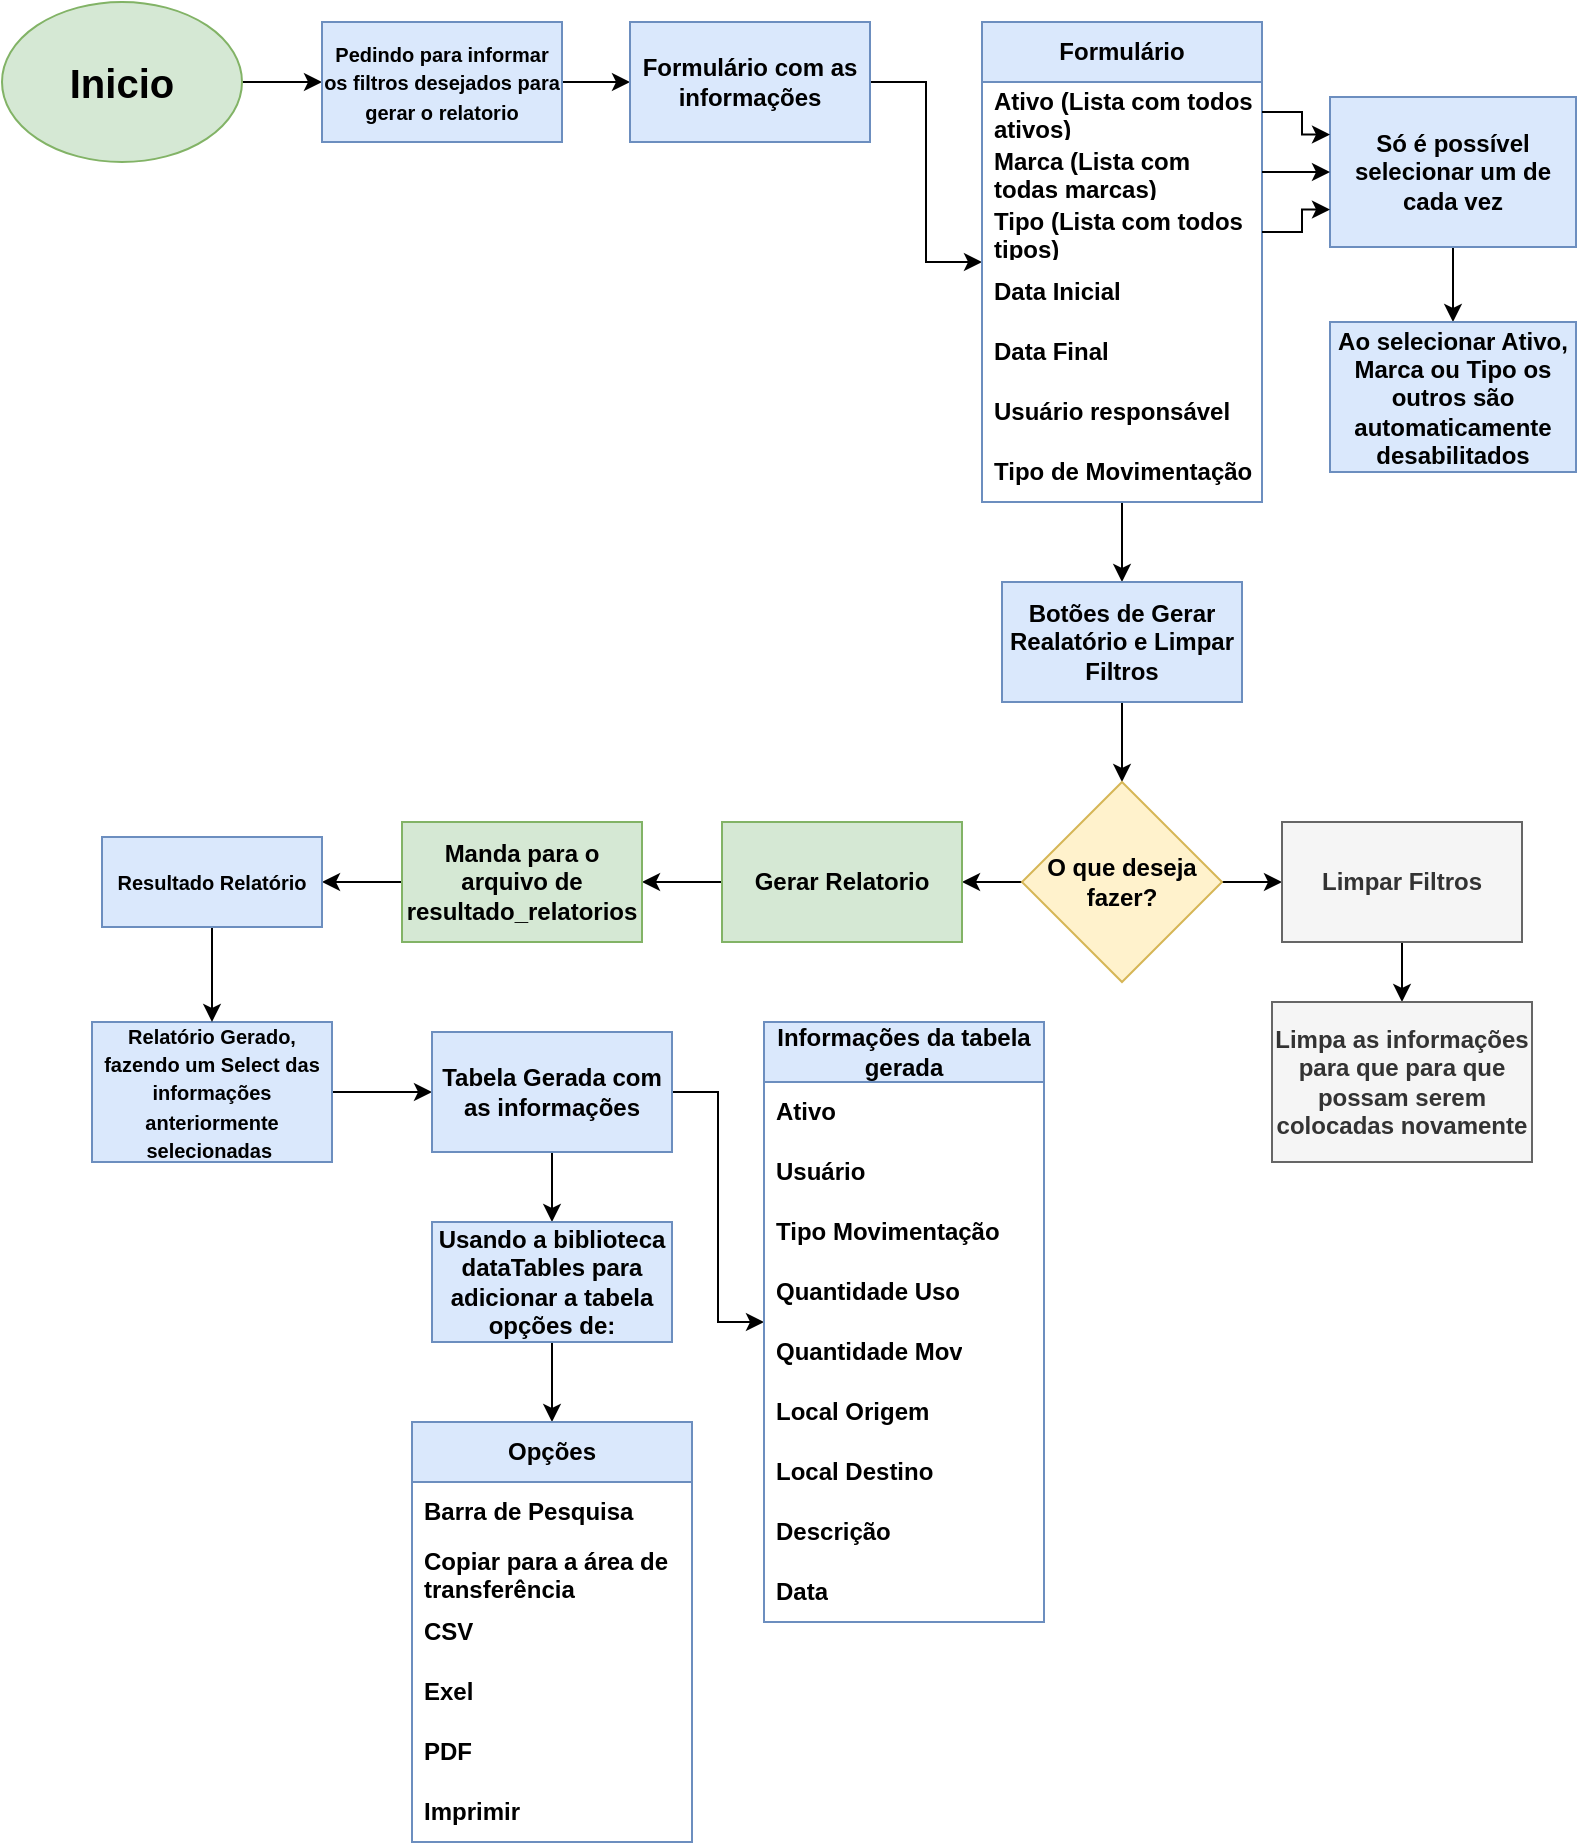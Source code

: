 <mxfile version="26.0.16">
  <diagram name="Página-1" id="MiUuDI48baqAd7auRptR">
    <mxGraphModel dx="1373" dy="731" grid="1" gridSize="10" guides="1" tooltips="1" connect="1" arrows="1" fold="1" page="1" pageScale="1" pageWidth="827" pageHeight="1169" math="0" shadow="0">
      <root>
        <mxCell id="0" />
        <mxCell id="1" parent="0" />
        <mxCell id="c55as_jX0txQUxdSGGKw-2" value="" style="edgeStyle=orthogonalEdgeStyle;rounded=0;orthogonalLoop=1;jettySize=auto;html=1;" parent="1" source="kPDMbugqhRcBGb7uQuBl-1" edge="1">
          <mxGeometry relative="1" as="geometry">
            <mxPoint x="180" y="80" as="targetPoint" />
          </mxGeometry>
        </mxCell>
        <mxCell id="kPDMbugqhRcBGb7uQuBl-1" value="&lt;h1 style=&quot;font-size: 20px;&quot;&gt;Inicio&lt;/h1&gt;" style="ellipse;whiteSpace=wrap;html=1;fontSize=20;fontStyle=1;fillColor=#d5e8d4;strokeColor=#82b366;" parent="1" vertex="1">
          <mxGeometry x="20" y="40" width="120" height="80" as="geometry" />
        </mxCell>
        <mxCell id="c55as_jX0txQUxdSGGKw-6" value="" style="edgeStyle=orthogonalEdgeStyle;rounded=0;orthogonalLoop=1;jettySize=auto;html=1;" parent="1" source="c55as_jX0txQUxdSGGKw-3" target="c55as_jX0txQUxdSGGKw-5" edge="1">
          <mxGeometry relative="1" as="geometry" />
        </mxCell>
        <mxCell id="c55as_jX0txQUxdSGGKw-3" value="&lt;span style=&quot;font-size: x-small;&quot;&gt;Pedindo para informar os filtros desejados para gerar o relatorio&lt;/span&gt;" style="whiteSpace=wrap;html=1;fontSize=12;fontStyle=1;fillColor=#dae8fc;strokeColor=#6c8ebf;" parent="1" vertex="1">
          <mxGeometry x="180" y="50" width="120" height="60" as="geometry" />
        </mxCell>
        <mxCell id="c55as_jX0txQUxdSGGKw-39" style="edgeStyle=orthogonalEdgeStyle;rounded=0;orthogonalLoop=1;jettySize=auto;html=1;" parent="1" source="c55as_jX0txQUxdSGGKw-5" target="c55as_jX0txQUxdSGGKw-40" edge="1">
          <mxGeometry relative="1" as="geometry">
            <mxPoint x="490" y="170" as="targetPoint" />
          </mxGeometry>
        </mxCell>
        <mxCell id="c55as_jX0txQUxdSGGKw-5" value="Formulário com as informações" style="whiteSpace=wrap;html=1;fillColor=#dae8fc;strokeColor=#6c8ebf;fontStyle=1;" parent="1" vertex="1">
          <mxGeometry x="334" y="50" width="120" height="60" as="geometry" />
        </mxCell>
        <mxCell id="c55as_jX0txQUxdSGGKw-49" value="" style="edgeStyle=orthogonalEdgeStyle;rounded=0;orthogonalLoop=1;jettySize=auto;html=1;" parent="1" source="c55as_jX0txQUxdSGGKw-40" target="c55as_jX0txQUxdSGGKw-48" edge="1">
          <mxGeometry relative="1" as="geometry" />
        </mxCell>
        <mxCell id="c55as_jX0txQUxdSGGKw-40" value="Formulário" style="swimlane;fontStyle=1;childLayout=stackLayout;horizontal=1;startSize=30;horizontalStack=0;resizeParent=1;resizeParentMax=0;resizeLast=0;collapsible=1;marginBottom=0;whiteSpace=wrap;html=1;fillColor=#dae8fc;strokeColor=#6c8ebf;" parent="1" vertex="1">
          <mxGeometry x="510" y="50" width="140" height="240" as="geometry" />
        </mxCell>
        <mxCell id="c55as_jX0txQUxdSGGKw-41" value="Ativo (Lista com todos ativos)" style="text;strokeColor=none;fillColor=none;align=left;verticalAlign=middle;spacingLeft=4;spacingRight=4;overflow=hidden;points=[[0,0.5],[1,0.5]];portConstraint=eastwest;rotatable=0;whiteSpace=wrap;html=1;fontStyle=1" parent="c55as_jX0txQUxdSGGKw-40" vertex="1">
          <mxGeometry y="30" width="140" height="30" as="geometry" />
        </mxCell>
        <mxCell id="c55as_jX0txQUxdSGGKw-42" value="Marca (Lista com todas marcas)" style="text;strokeColor=none;fillColor=none;align=left;verticalAlign=middle;spacingLeft=4;spacingRight=4;overflow=hidden;points=[[0,0.5],[1,0.5]];portConstraint=eastwest;rotatable=0;whiteSpace=wrap;html=1;fontStyle=1" parent="c55as_jX0txQUxdSGGKw-40" vertex="1">
          <mxGeometry y="60" width="140" height="30" as="geometry" />
        </mxCell>
        <mxCell id="c55as_jX0txQUxdSGGKw-43" value="Tipo (Lista com todos tipos)" style="text;strokeColor=none;fillColor=none;align=left;verticalAlign=middle;spacingLeft=4;spacingRight=4;overflow=hidden;points=[[0,0.5],[1,0.5]];portConstraint=eastwest;rotatable=0;whiteSpace=wrap;html=1;fontStyle=1" parent="c55as_jX0txQUxdSGGKw-40" vertex="1">
          <mxGeometry y="90" width="140" height="30" as="geometry" />
        </mxCell>
        <mxCell id="c55as_jX0txQUxdSGGKw-44" value="Data Inicial" style="text;strokeColor=none;fillColor=none;align=left;verticalAlign=middle;spacingLeft=4;spacingRight=4;overflow=hidden;points=[[0,0.5],[1,0.5]];portConstraint=eastwest;rotatable=0;whiteSpace=wrap;html=1;fontStyle=1" parent="c55as_jX0txQUxdSGGKw-40" vertex="1">
          <mxGeometry y="120" width="140" height="30" as="geometry" />
        </mxCell>
        <mxCell id="c55as_jX0txQUxdSGGKw-45" value="Data Final" style="text;strokeColor=none;fillColor=none;align=left;verticalAlign=middle;spacingLeft=4;spacingRight=4;overflow=hidden;points=[[0,0.5],[1,0.5]];portConstraint=eastwest;rotatable=0;whiteSpace=wrap;html=1;fontStyle=1" parent="c55as_jX0txQUxdSGGKw-40" vertex="1">
          <mxGeometry y="150" width="140" height="30" as="geometry" />
        </mxCell>
        <mxCell id="c55as_jX0txQUxdSGGKw-46" value="Usuário responsável" style="text;strokeColor=none;fillColor=none;align=left;verticalAlign=middle;spacingLeft=4;spacingRight=4;overflow=hidden;points=[[0,0.5],[1,0.5]];portConstraint=eastwest;rotatable=0;whiteSpace=wrap;html=1;fontStyle=1" parent="c55as_jX0txQUxdSGGKw-40" vertex="1">
          <mxGeometry y="180" width="140" height="30" as="geometry" />
        </mxCell>
        <mxCell id="c55as_jX0txQUxdSGGKw-47" value="Tipo de Movimentação" style="text;strokeColor=none;fillColor=none;align=left;verticalAlign=middle;spacingLeft=4;spacingRight=4;overflow=hidden;points=[[0,0.5],[1,0.5]];portConstraint=eastwest;rotatable=0;whiteSpace=wrap;html=1;fontStyle=1" parent="c55as_jX0txQUxdSGGKw-40" vertex="1">
          <mxGeometry y="210" width="140" height="30" as="geometry" />
        </mxCell>
        <mxCell id="c55as_jX0txQUxdSGGKw-53" value="" style="edgeStyle=orthogonalEdgeStyle;rounded=0;orthogonalLoop=1;jettySize=auto;html=1;" parent="1" source="c55as_jX0txQUxdSGGKw-48" target="c55as_jX0txQUxdSGGKw-52" edge="1">
          <mxGeometry relative="1" as="geometry" />
        </mxCell>
        <mxCell id="c55as_jX0txQUxdSGGKw-48" value="Botões de Gerar Realatório e Limpar Filtros" style="whiteSpace=wrap;html=1;fillColor=#dae8fc;strokeColor=#6c8ebf;fontStyle=1;startSize=30;" parent="1" vertex="1">
          <mxGeometry x="520" y="330" width="120" height="60" as="geometry" />
        </mxCell>
        <mxCell id="c55as_jX0txQUxdSGGKw-55" value="" style="edgeStyle=orthogonalEdgeStyle;rounded=0;orthogonalLoop=1;jettySize=auto;html=1;" parent="1" source="c55as_jX0txQUxdSGGKw-52" target="c55as_jX0txQUxdSGGKw-54" edge="1">
          <mxGeometry relative="1" as="geometry" />
        </mxCell>
        <mxCell id="c55as_jX0txQUxdSGGKw-59" value="" style="edgeStyle=orthogonalEdgeStyle;rounded=0;orthogonalLoop=1;jettySize=auto;html=1;" parent="1" source="c55as_jX0txQUxdSGGKw-52" target="c55as_jX0txQUxdSGGKw-58" edge="1">
          <mxGeometry relative="1" as="geometry" />
        </mxCell>
        <mxCell id="c55as_jX0txQUxdSGGKw-52" value="O que deseja fazer?" style="rhombus;whiteSpace=wrap;html=1;fillColor=#fff2cc;strokeColor=#d6b656;fontStyle=1;startSize=30;" parent="1" vertex="1">
          <mxGeometry x="530" y="430" width="100" height="100" as="geometry" />
        </mxCell>
        <mxCell id="c55as_jX0txQUxdSGGKw-57" value="" style="edgeStyle=orthogonalEdgeStyle;rounded=0;orthogonalLoop=1;jettySize=auto;html=1;" parent="1" source="c55as_jX0txQUxdSGGKw-54" target="c55as_jX0txQUxdSGGKw-56" edge="1">
          <mxGeometry relative="1" as="geometry" />
        </mxCell>
        <mxCell id="c55as_jX0txQUxdSGGKw-54" value="Gerar Relatorio" style="whiteSpace=wrap;html=1;fillColor=#d5e8d4;strokeColor=#82b366;fontStyle=1;startSize=30;" parent="1" vertex="1">
          <mxGeometry x="380" y="450" width="120" height="60" as="geometry" />
        </mxCell>
        <mxCell id="8rNkEW1eKeUsQjO87_T1-28" style="edgeStyle=orthogonalEdgeStyle;rounded=0;orthogonalLoop=1;jettySize=auto;html=1;entryX=1;entryY=0.5;entryDx=0;entryDy=0;" edge="1" parent="1" source="c55as_jX0txQUxdSGGKw-56" target="8rNkEW1eKeUsQjO87_T1-26">
          <mxGeometry relative="1" as="geometry" />
        </mxCell>
        <mxCell id="c55as_jX0txQUxdSGGKw-56" value="Manda para o arquivo de resultado_relatorios" style="whiteSpace=wrap;html=1;fillColor=#d5e8d4;strokeColor=#82b366;fontStyle=1;startSize=30;" parent="1" vertex="1">
          <mxGeometry x="220" y="450" width="120" height="60" as="geometry" />
        </mxCell>
        <mxCell id="c55as_jX0txQUxdSGGKw-61" value="" style="edgeStyle=orthogonalEdgeStyle;rounded=0;orthogonalLoop=1;jettySize=auto;html=1;" parent="1" source="c55as_jX0txQUxdSGGKw-58" target="c55as_jX0txQUxdSGGKw-60" edge="1">
          <mxGeometry relative="1" as="geometry" />
        </mxCell>
        <mxCell id="c55as_jX0txQUxdSGGKw-58" value="Limpar Filtros" style="whiteSpace=wrap;html=1;fillColor=#f5f5f5;strokeColor=#666666;fontStyle=1;startSize=30;fontColor=#333333;" parent="1" vertex="1">
          <mxGeometry x="660" y="450" width="120" height="60" as="geometry" />
        </mxCell>
        <mxCell id="c55as_jX0txQUxdSGGKw-60" value="Limpa as informações para que&amp;nbsp;para que possam serem colocadas novamente" style="whiteSpace=wrap;html=1;fillColor=#f5f5f5;strokeColor=#666666;fontStyle=1;startSize=30;fontColor=#333333;" parent="1" vertex="1">
          <mxGeometry x="655" y="540" width="130" height="80" as="geometry" />
        </mxCell>
        <mxCell id="c55as_jX0txQUxdSGGKw-71" style="edgeStyle=orthogonalEdgeStyle;rounded=0;orthogonalLoop=1;jettySize=auto;html=1;entryX=0.5;entryY=0;entryDx=0;entryDy=0;" parent="1" source="c55as_jX0txQUxdSGGKw-63" target="c55as_jX0txQUxdSGGKw-70" edge="1">
          <mxGeometry relative="1" as="geometry" />
        </mxCell>
        <mxCell id="c55as_jX0txQUxdSGGKw-63" value="Só é possível selecionar um de cada vez" style="whiteSpace=wrap;html=1;fillColor=#dae8fc;strokeColor=#6c8ebf;fontStyle=1;" parent="1" vertex="1">
          <mxGeometry x="684" y="87.5" width="123" height="75" as="geometry" />
        </mxCell>
        <mxCell id="c55as_jX0txQUxdSGGKw-67" style="edgeStyle=orthogonalEdgeStyle;rounded=0;orthogonalLoop=1;jettySize=auto;html=1;entryX=0;entryY=0.25;entryDx=0;entryDy=0;" parent="1" source="c55as_jX0txQUxdSGGKw-41" target="c55as_jX0txQUxdSGGKw-63" edge="1">
          <mxGeometry relative="1" as="geometry" />
        </mxCell>
        <mxCell id="c55as_jX0txQUxdSGGKw-68" style="edgeStyle=orthogonalEdgeStyle;rounded=0;orthogonalLoop=1;jettySize=auto;html=1;entryX=0;entryY=0.5;entryDx=0;entryDy=0;" parent="1" source="c55as_jX0txQUxdSGGKw-42" target="c55as_jX0txQUxdSGGKw-63" edge="1">
          <mxGeometry relative="1" as="geometry" />
        </mxCell>
        <mxCell id="c55as_jX0txQUxdSGGKw-69" style="edgeStyle=orthogonalEdgeStyle;rounded=0;orthogonalLoop=1;jettySize=auto;html=1;entryX=0;entryY=0.75;entryDx=0;entryDy=0;" parent="1" source="c55as_jX0txQUxdSGGKw-43" target="c55as_jX0txQUxdSGGKw-63" edge="1">
          <mxGeometry relative="1" as="geometry" />
        </mxCell>
        <mxCell id="c55as_jX0txQUxdSGGKw-70" value="Ao selecionar Ativo, Marca ou Tipo os outros&lt;span style=&quot;color: rgba(0, 0, 0, 0); font-family: monospace; font-size: 0px; font-weight: 400; text-align: start; text-wrap-mode: nowrap;&quot;&gt;%3CmxGraphModel%3E%3Croot%3E%3CmxCell%20id%3D%220%22%2F%3E%3CmxCell%20id%3D%221%22%20parent%3D%220%22%2F%3E%3CmxCell%20id%3D%222%22%20value%3D%22Formul%C3%A1rio%20com%20as%20informa%C3%A7%C3%B5es%22%20style%3D%22whiteSpace%3Dwrap%3Bhtml%3D1%3BfillColor%3D%23dae8fc%3BstrokeColor%3D%236c8ebf%3BfontStyle%3D1%3B%22%20vertex%3D%221%22%20parent%3D%221%22%3E%3CmxGeometry%20x%3D%22354%22%20y%3D%2250%22%20width%3D%22120%22%20height%3D%2260%22%20as%3D%22geometry%22%2F%3E%3C%2FmxCell%3E%3C%2Froot%3E%3C%2FmxGraphModel%3E&lt;/span&gt;&amp;nbsp;são automaticamente desabilitados" style="whiteSpace=wrap;html=1;fillColor=#dae8fc;strokeColor=#6c8ebf;fontStyle=1;" parent="1" vertex="1">
          <mxGeometry x="684" y="200" width="123" height="75" as="geometry" />
        </mxCell>
        <mxCell id="8rNkEW1eKeUsQjO87_T1-1" value="" style="edgeStyle=orthogonalEdgeStyle;rounded=0;orthogonalLoop=1;jettySize=auto;html=1;" edge="1" parent="1" source="8rNkEW1eKeUsQjO87_T1-2" target="8rNkEW1eKeUsQjO87_T1-5">
          <mxGeometry relative="1" as="geometry" />
        </mxCell>
        <mxCell id="8rNkEW1eKeUsQjO87_T1-2" value="&lt;span style=&quot;font-size: x-small;&quot;&gt;Relatório Gerado, fazendo um Select das informações anteriormente selecionadas&amp;nbsp;&lt;/span&gt;" style="whiteSpace=wrap;html=1;fontSize=12;fontStyle=1;fillColor=#dae8fc;strokeColor=#6c8ebf;" vertex="1" parent="1">
          <mxGeometry x="65" y="550" width="120" height="70" as="geometry" />
        </mxCell>
        <mxCell id="8rNkEW1eKeUsQjO87_T1-3" style="edgeStyle=orthogonalEdgeStyle;rounded=0;orthogonalLoop=1;jettySize=auto;html=1;" edge="1" parent="1" source="8rNkEW1eKeUsQjO87_T1-5" target="8rNkEW1eKeUsQjO87_T1-6">
          <mxGeometry relative="1" as="geometry" />
        </mxCell>
        <mxCell id="8rNkEW1eKeUsQjO87_T1-4" style="edgeStyle=orthogonalEdgeStyle;rounded=0;orthogonalLoop=1;jettySize=auto;html=1;entryX=0.5;entryY=0;entryDx=0;entryDy=0;" edge="1" parent="1" source="8rNkEW1eKeUsQjO87_T1-5" target="8rNkEW1eKeUsQjO87_T1-17">
          <mxGeometry relative="1" as="geometry" />
        </mxCell>
        <mxCell id="8rNkEW1eKeUsQjO87_T1-5" value="Tabela Gerada com as informações" style="whiteSpace=wrap;html=1;fillColor=#dae8fc;strokeColor=#6c8ebf;fontStyle=1;" vertex="1" parent="1">
          <mxGeometry x="235" y="555" width="120" height="60" as="geometry" />
        </mxCell>
        <mxCell id="8rNkEW1eKeUsQjO87_T1-6" value="Informações da tabela gerada" style="swimlane;fontStyle=1;childLayout=stackLayout;horizontal=1;startSize=30;horizontalStack=0;resizeParent=1;resizeParentMax=0;resizeLast=0;collapsible=1;marginBottom=0;whiteSpace=wrap;html=1;fillColor=#dae8fc;strokeColor=#6c8ebf;" vertex="1" parent="1">
          <mxGeometry x="401" y="550" width="140" height="300" as="geometry">
            <mxRectangle x="490" y="40" width="200" height="30" as="alternateBounds" />
          </mxGeometry>
        </mxCell>
        <mxCell id="8rNkEW1eKeUsQjO87_T1-7" value="Ativo" style="text;strokeColor=none;fillColor=none;align=left;verticalAlign=middle;spacingLeft=4;spacingRight=4;overflow=hidden;points=[[0,0.5],[1,0.5]];portConstraint=eastwest;rotatable=0;whiteSpace=wrap;html=1;fontStyle=1" vertex="1" parent="8rNkEW1eKeUsQjO87_T1-6">
          <mxGeometry y="30" width="140" height="30" as="geometry" />
        </mxCell>
        <mxCell id="8rNkEW1eKeUsQjO87_T1-8" value="Usuário" style="text;strokeColor=none;fillColor=none;align=left;verticalAlign=middle;spacingLeft=4;spacingRight=4;overflow=hidden;points=[[0,0.5],[1,0.5]];portConstraint=eastwest;rotatable=0;whiteSpace=wrap;html=1;fontStyle=1" vertex="1" parent="8rNkEW1eKeUsQjO87_T1-6">
          <mxGeometry y="60" width="140" height="30" as="geometry" />
        </mxCell>
        <mxCell id="8rNkEW1eKeUsQjO87_T1-9" value="Tipo Movimentação" style="text;strokeColor=none;fillColor=none;align=left;verticalAlign=middle;spacingLeft=4;spacingRight=4;overflow=hidden;points=[[0,0.5],[1,0.5]];portConstraint=eastwest;rotatable=0;whiteSpace=wrap;html=1;fontStyle=1" vertex="1" parent="8rNkEW1eKeUsQjO87_T1-6">
          <mxGeometry y="90" width="140" height="30" as="geometry" />
        </mxCell>
        <mxCell id="8rNkEW1eKeUsQjO87_T1-10" value="Quantidade Uso" style="text;strokeColor=none;fillColor=none;align=left;verticalAlign=middle;spacingLeft=4;spacingRight=4;overflow=hidden;points=[[0,0.5],[1,0.5]];portConstraint=eastwest;rotatable=0;whiteSpace=wrap;html=1;fontStyle=1" vertex="1" parent="8rNkEW1eKeUsQjO87_T1-6">
          <mxGeometry y="120" width="140" height="30" as="geometry" />
        </mxCell>
        <mxCell id="8rNkEW1eKeUsQjO87_T1-11" value="Quantidade Mov" style="text;strokeColor=none;fillColor=none;align=left;verticalAlign=middle;spacingLeft=4;spacingRight=4;overflow=hidden;points=[[0,0.5],[1,0.5]];portConstraint=eastwest;rotatable=0;whiteSpace=wrap;html=1;fontStyle=1" vertex="1" parent="8rNkEW1eKeUsQjO87_T1-6">
          <mxGeometry y="150" width="140" height="30" as="geometry" />
        </mxCell>
        <mxCell id="8rNkEW1eKeUsQjO87_T1-12" value="Local Origem" style="text;strokeColor=none;fillColor=none;align=left;verticalAlign=middle;spacingLeft=4;spacingRight=4;overflow=hidden;points=[[0,0.5],[1,0.5]];portConstraint=eastwest;rotatable=0;whiteSpace=wrap;html=1;fontStyle=1" vertex="1" parent="8rNkEW1eKeUsQjO87_T1-6">
          <mxGeometry y="180" width="140" height="30" as="geometry" />
        </mxCell>
        <mxCell id="8rNkEW1eKeUsQjO87_T1-13" value="Local Destino" style="text;strokeColor=none;fillColor=none;align=left;verticalAlign=middle;spacingLeft=4;spacingRight=4;overflow=hidden;points=[[0,0.5],[1,0.5]];portConstraint=eastwest;rotatable=0;whiteSpace=wrap;html=1;fontStyle=1" vertex="1" parent="8rNkEW1eKeUsQjO87_T1-6">
          <mxGeometry y="210" width="140" height="30" as="geometry" />
        </mxCell>
        <mxCell id="8rNkEW1eKeUsQjO87_T1-14" value="Descrição" style="text;strokeColor=none;fillColor=none;align=left;verticalAlign=middle;spacingLeft=4;spacingRight=4;overflow=hidden;points=[[0,0.5],[1,0.5]];portConstraint=eastwest;rotatable=0;whiteSpace=wrap;html=1;fontStyle=1" vertex="1" parent="8rNkEW1eKeUsQjO87_T1-6">
          <mxGeometry y="240" width="140" height="30" as="geometry" />
        </mxCell>
        <mxCell id="8rNkEW1eKeUsQjO87_T1-15" value="Data" style="text;strokeColor=none;fillColor=none;align=left;verticalAlign=middle;spacingLeft=4;spacingRight=4;overflow=hidden;points=[[0,0.5],[1,0.5]];portConstraint=eastwest;rotatable=0;whiteSpace=wrap;html=1;fontStyle=1" vertex="1" parent="8rNkEW1eKeUsQjO87_T1-6">
          <mxGeometry y="270" width="140" height="30" as="geometry" />
        </mxCell>
        <mxCell id="8rNkEW1eKeUsQjO87_T1-16" style="edgeStyle=orthogonalEdgeStyle;rounded=0;orthogonalLoop=1;jettySize=auto;html=1;entryX=0.5;entryY=0;entryDx=0;entryDy=0;" edge="1" parent="1" source="8rNkEW1eKeUsQjO87_T1-17" target="8rNkEW1eKeUsQjO87_T1-18">
          <mxGeometry relative="1" as="geometry">
            <mxPoint x="261" y="750.0" as="targetPoint" />
          </mxGeometry>
        </mxCell>
        <mxCell id="8rNkEW1eKeUsQjO87_T1-17" value="Usando a biblioteca dataTables para adicionar a tabela opções de:" style="whiteSpace=wrap;html=1;fontStyle=1;fillColor=#dae8fc;strokeColor=#6c8ebf;" vertex="1" parent="1">
          <mxGeometry x="235" y="650" width="120" height="60" as="geometry" />
        </mxCell>
        <mxCell id="8rNkEW1eKeUsQjO87_T1-18" value="Opções" style="swimlane;fontStyle=1;childLayout=stackLayout;horizontal=1;startSize=30;horizontalStack=0;resizeParent=1;resizeParentMax=0;resizeLast=0;collapsible=1;marginBottom=0;whiteSpace=wrap;html=1;fillColor=#dae8fc;strokeColor=#6c8ebf;" vertex="1" parent="1">
          <mxGeometry x="225" y="750" width="140" height="210" as="geometry" />
        </mxCell>
        <mxCell id="8rNkEW1eKeUsQjO87_T1-19" value="Barra de Pesquisa" style="text;strokeColor=none;fillColor=none;align=left;verticalAlign=middle;spacingLeft=4;spacingRight=4;overflow=hidden;points=[[0,0.5],[1,0.5]];portConstraint=eastwest;rotatable=0;whiteSpace=wrap;html=1;fontStyle=1" vertex="1" parent="8rNkEW1eKeUsQjO87_T1-18">
          <mxGeometry y="30" width="140" height="30" as="geometry" />
        </mxCell>
        <mxCell id="8rNkEW1eKeUsQjO87_T1-20" value="Copiar para a área de transferência" style="text;strokeColor=none;fillColor=none;align=left;verticalAlign=middle;spacingLeft=4;spacingRight=4;overflow=hidden;points=[[0,0.5],[1,0.5]];portConstraint=eastwest;rotatable=0;whiteSpace=wrap;html=1;fontStyle=1" vertex="1" parent="8rNkEW1eKeUsQjO87_T1-18">
          <mxGeometry y="60" width="140" height="30" as="geometry" />
        </mxCell>
        <mxCell id="8rNkEW1eKeUsQjO87_T1-21" value="CSV" style="text;strokeColor=none;fillColor=none;align=left;verticalAlign=middle;spacingLeft=4;spacingRight=4;overflow=hidden;points=[[0,0.5],[1,0.5]];portConstraint=eastwest;rotatable=0;whiteSpace=wrap;html=1;fontStyle=1" vertex="1" parent="8rNkEW1eKeUsQjO87_T1-18">
          <mxGeometry y="90" width="140" height="30" as="geometry" />
        </mxCell>
        <mxCell id="8rNkEW1eKeUsQjO87_T1-22" value="Exel" style="text;strokeColor=none;fillColor=none;align=left;verticalAlign=middle;spacingLeft=4;spacingRight=4;overflow=hidden;points=[[0,0.5],[1,0.5]];portConstraint=eastwest;rotatable=0;whiteSpace=wrap;html=1;fontStyle=1" vertex="1" parent="8rNkEW1eKeUsQjO87_T1-18">
          <mxGeometry y="120" width="140" height="30" as="geometry" />
        </mxCell>
        <mxCell id="8rNkEW1eKeUsQjO87_T1-23" value="PDF" style="text;strokeColor=none;fillColor=none;align=left;verticalAlign=middle;spacingLeft=4;spacingRight=4;overflow=hidden;points=[[0,0.5],[1,0.5]];portConstraint=eastwest;rotatable=0;whiteSpace=wrap;html=1;fontStyle=1" vertex="1" parent="8rNkEW1eKeUsQjO87_T1-18">
          <mxGeometry y="150" width="140" height="30" as="geometry" />
        </mxCell>
        <mxCell id="8rNkEW1eKeUsQjO87_T1-24" value="Imprimir" style="text;strokeColor=none;fillColor=none;align=left;verticalAlign=middle;spacingLeft=4;spacingRight=4;overflow=hidden;points=[[0,0.5],[1,0.5]];portConstraint=eastwest;rotatable=0;whiteSpace=wrap;html=1;fontStyle=1" vertex="1" parent="8rNkEW1eKeUsQjO87_T1-18">
          <mxGeometry y="180" width="140" height="30" as="geometry" />
        </mxCell>
        <mxCell id="8rNkEW1eKeUsQjO87_T1-25" style="edgeStyle=orthogonalEdgeStyle;rounded=0;orthogonalLoop=1;jettySize=auto;html=1;entryX=0.5;entryY=0;entryDx=0;entryDy=0;" edge="1" parent="1" source="8rNkEW1eKeUsQjO87_T1-26" target="8rNkEW1eKeUsQjO87_T1-2">
          <mxGeometry relative="1" as="geometry" />
        </mxCell>
        <mxCell id="8rNkEW1eKeUsQjO87_T1-26" value="&lt;span style=&quot;font-size: x-small;&quot;&gt;Resultado Relatório&lt;/span&gt;" style="whiteSpace=wrap;html=1;fontSize=12;fontStyle=1;fillColor=#dae8fc;strokeColor=#6c8ebf;" vertex="1" parent="1">
          <mxGeometry x="70" y="457.5" width="110" height="45" as="geometry" />
        </mxCell>
      </root>
    </mxGraphModel>
  </diagram>
</mxfile>

